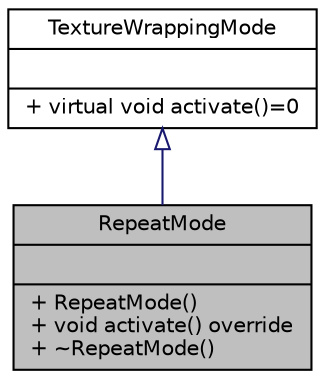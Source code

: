 digraph "RepeatMode"
{
 // INTERACTIVE_SVG=YES
 // LATEX_PDF_SIZE
  bgcolor="transparent";
  edge [fontname="Helvetica",fontsize="10",labelfontname="Helvetica",labelfontsize="10"];
  node [fontname="Helvetica",fontsize="10",shape=record];
  Node1 [label="{RepeatMode\n||+  RepeatMode()\l+ void activate() override\l+  ~RepeatMode()\l}",height=0.2,width=0.4,color="black", fillcolor="grey75", style="filled", fontcolor="black",tooltip=" "];
  Node2 -> Node1 [dir="back",color="midnightblue",fontsize="10",style="solid",arrowtail="onormal",fontname="Helvetica"];
  Node2 [label="{TextureWrappingMode\n||+ virtual void activate()=0\l}",height=0.2,width=0.4,color="black",URL="$d5/dba/class_texture_wrapping_mode.html",tooltip=" "];
}
